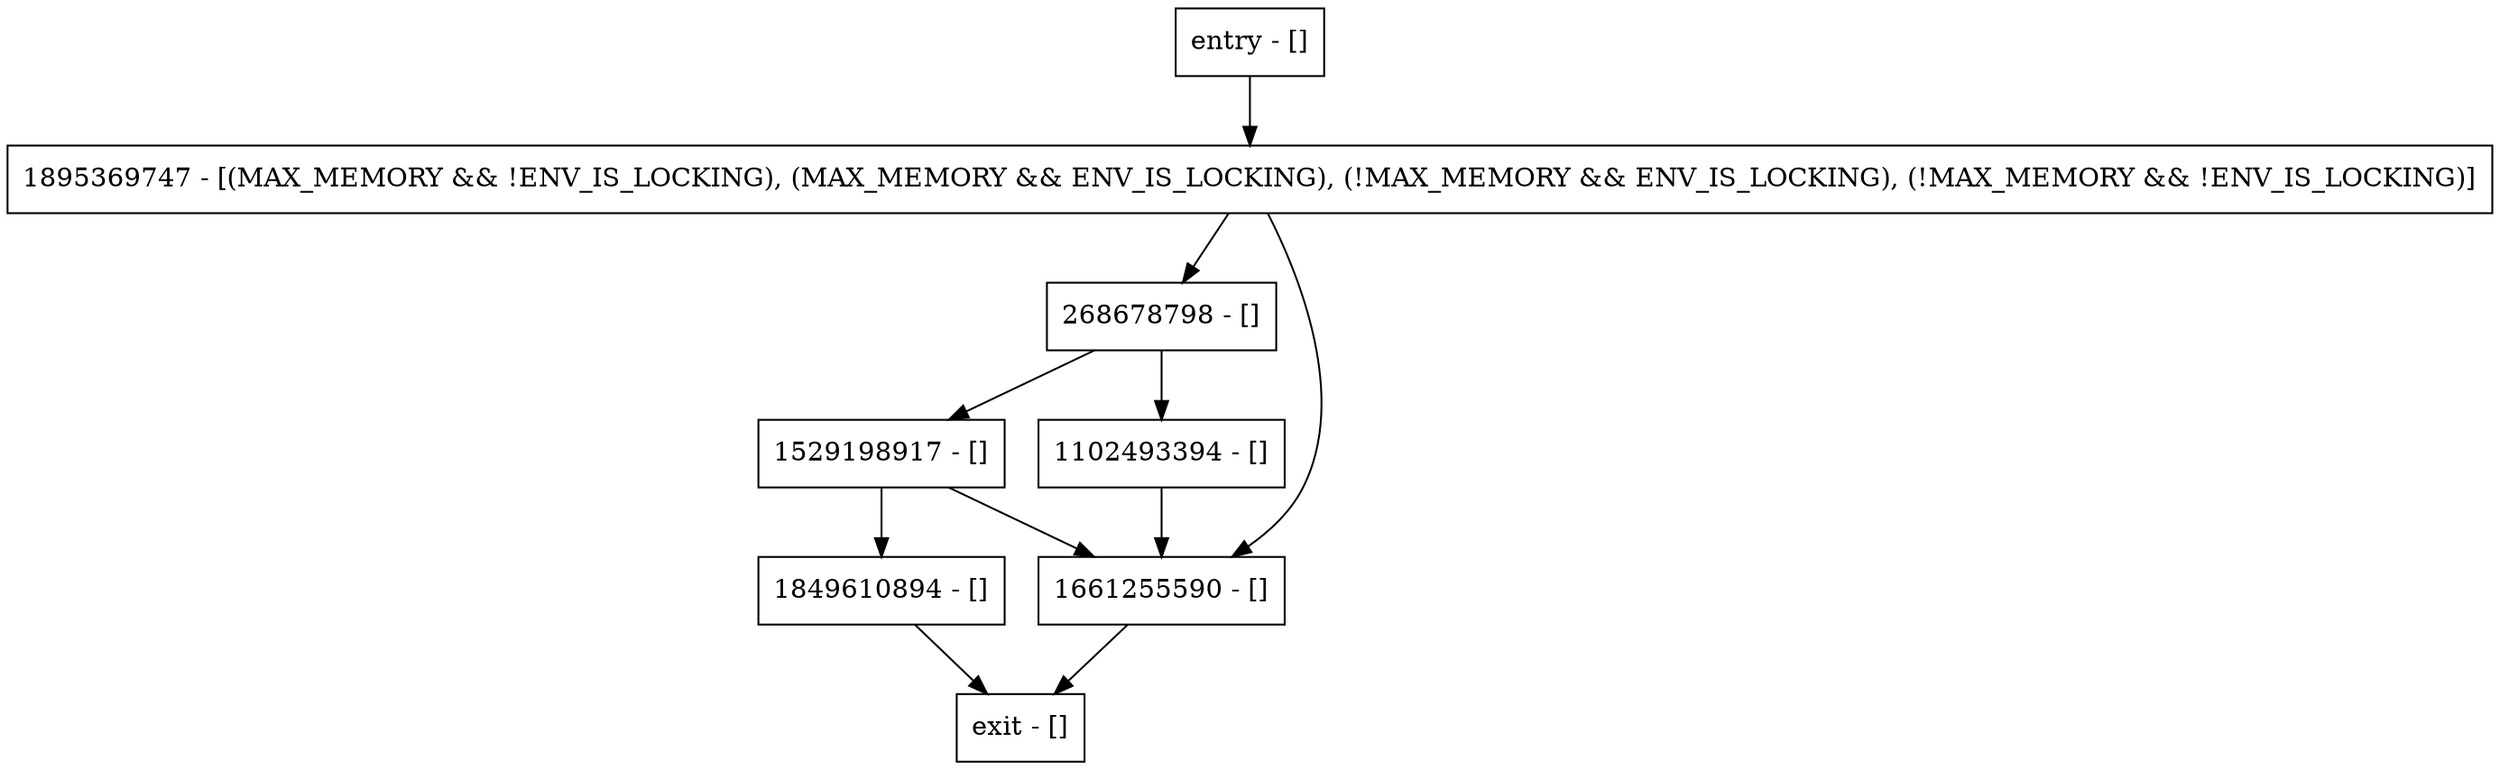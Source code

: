 digraph getDuration {
node [shape=record];
entry [label="entry - []"];
exit [label="exit - []"];
268678798 [label="268678798 - []"];
1895369747 [label="1895369747 - [(MAX_MEMORY && !ENV_IS_LOCKING), (MAX_MEMORY && ENV_IS_LOCKING), (!MAX_MEMORY && ENV_IS_LOCKING), (!MAX_MEMORY && !ENV_IS_LOCKING)]"];
1529198917 [label="1529198917 - []"];
1849610894 [label="1849610894 - []"];
1102493394 [label="1102493394 - []"];
1661255590 [label="1661255590 - []"];
entry;
exit;
entry -> 1895369747;
268678798 -> 1529198917;
268678798 -> 1102493394;
1895369747 -> 268678798;
1895369747 -> 1661255590;
1529198917 -> 1849610894;
1529198917 -> 1661255590;
1849610894 -> exit;
1102493394 -> 1661255590;
1661255590 -> exit;
}
